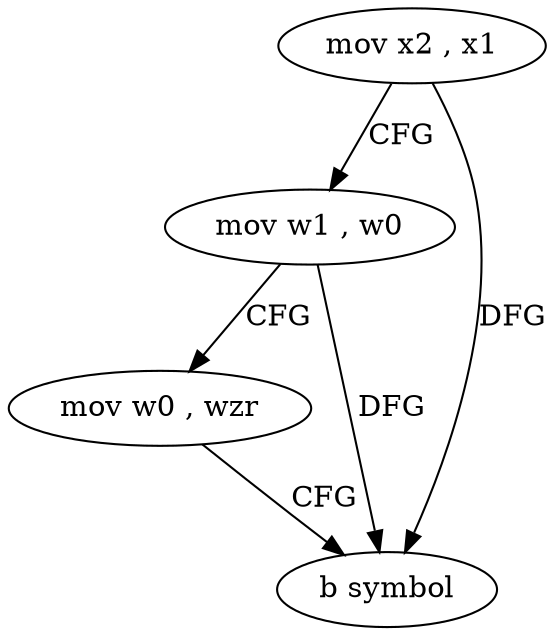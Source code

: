 digraph "func" {
"4211120" [label = "mov x2 , x1" ]
"4211124" [label = "mov w1 , w0" ]
"4211128" [label = "mov w0 , wzr" ]
"4211132" [label = "b symbol" ]
"4211120" -> "4211124" [ label = "CFG" ]
"4211120" -> "4211132" [ label = "DFG" ]
"4211124" -> "4211128" [ label = "CFG" ]
"4211124" -> "4211132" [ label = "DFG" ]
"4211128" -> "4211132" [ label = "CFG" ]
}
